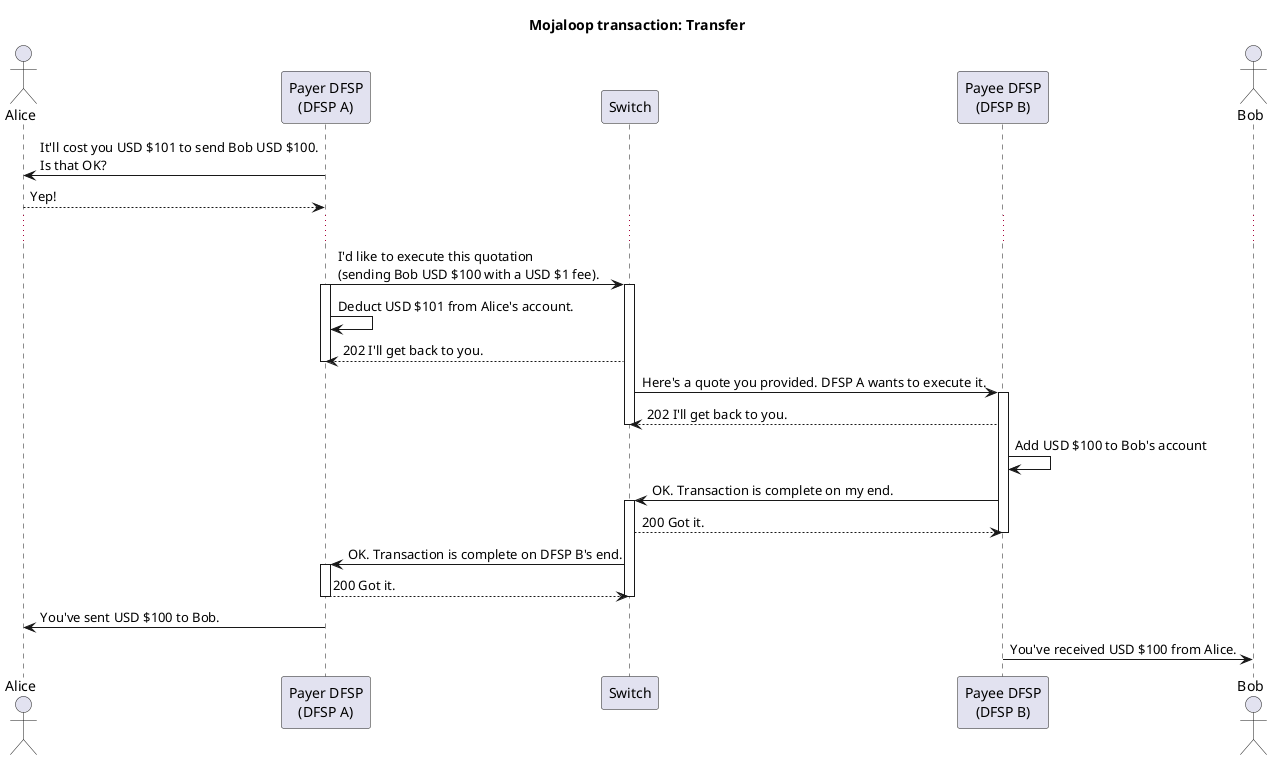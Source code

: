 @startuml

title Mojaloop transaction: Transfer

actor Alice as CA
participant "Payer DFSP\n(DFSP A)" as DA
participant "Switch" as S
participant "Payee DFSP\n(DFSP B)" as DB
actor Bob as CB

DA->CA: It'll cost you USD $101 to send Bob USD $100.\nIs that OK?
CA-->DA: Yep!

...

DA->S: I'd like to execute this quotation\n(sending Bob USD $100 with a USD $1 fee).
activate DA
activate S
DA->DA: Deduct USD $101 from Alice's account.
S-->DA: 202 I'll get back to you.
deactivate DA

S->DB: Here's a quote you provided. DFSP A wants to execute it.
activate DB
DB-->S: 202 I'll get back to you.
deactivate S
DB->DB: Add USD $100 to Bob's account

DB->S: OK. Transaction is complete on my end.
activate S
S-->DB: 200 Got it.
deactivate DB

S->DA: OK. Transaction is complete on DFSP B's end.
activate DA
DA-->S: 200 Got it.
deactivate DA
deactivate S

DA->CA: You've sent USD $100 to Bob.
DB->CB: You've received USD $100 from Alice.

@enduml